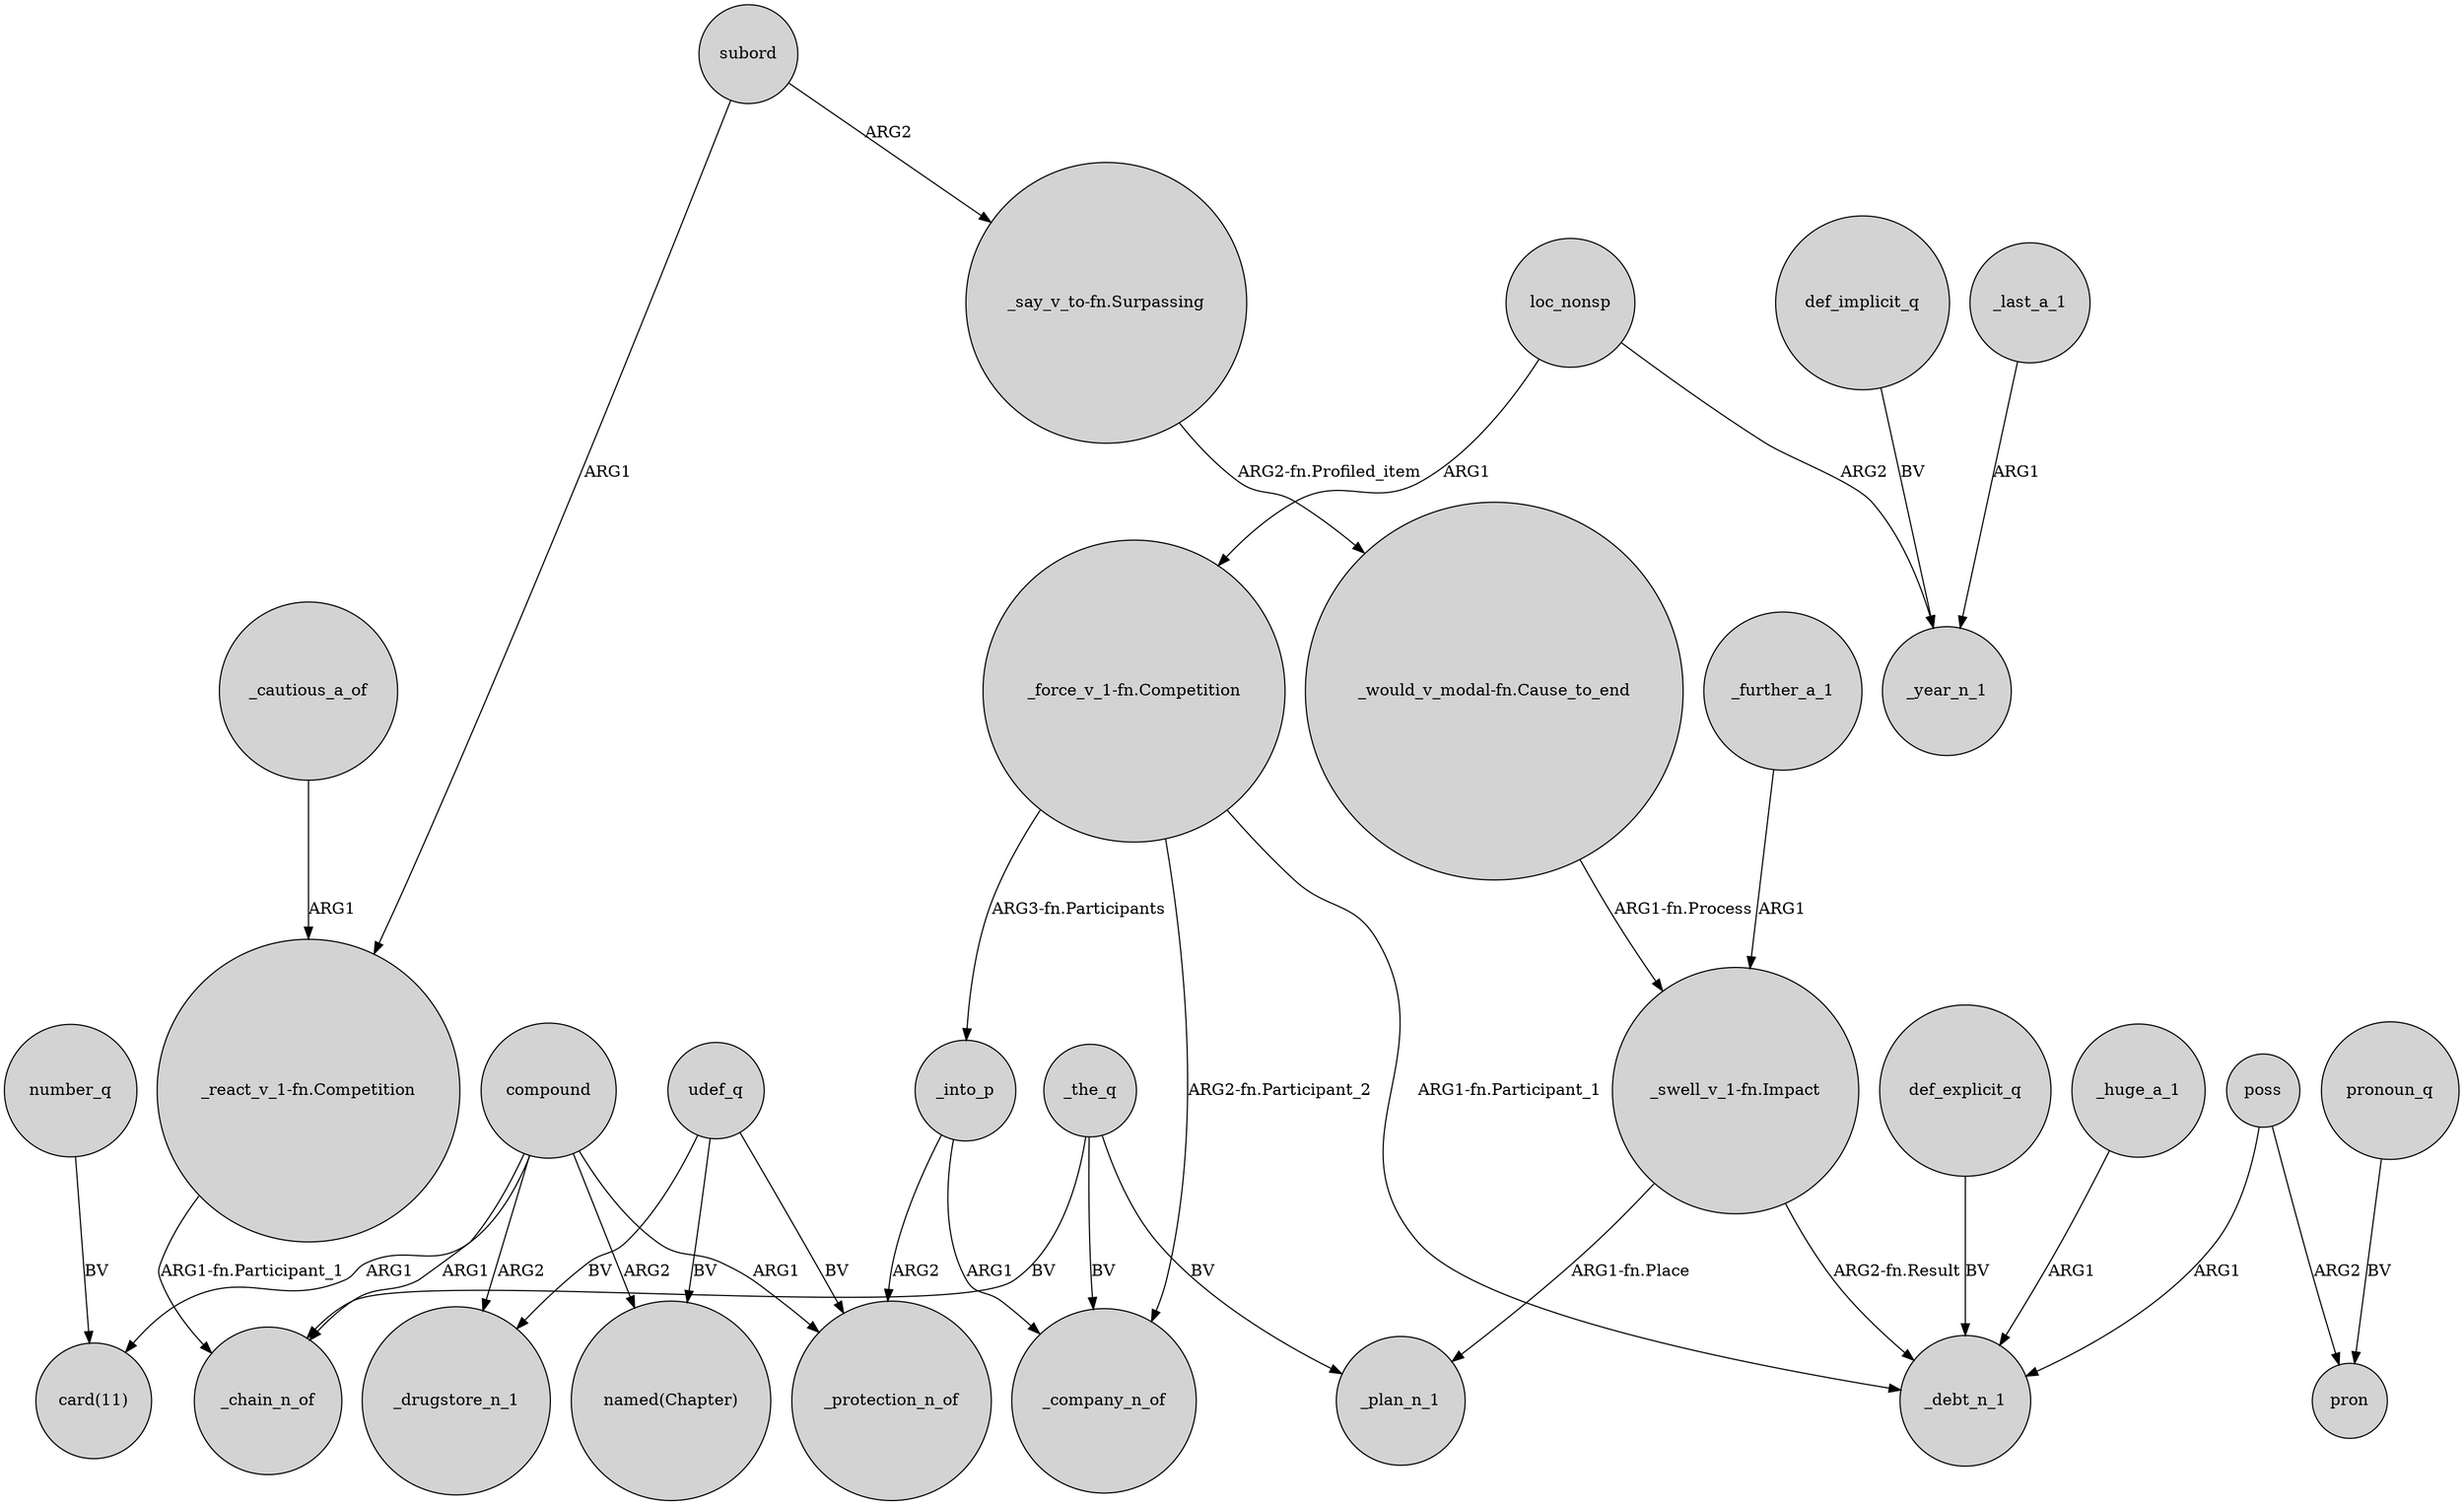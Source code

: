 digraph {
	node [shape=circle style=filled]
	_further_a_1 -> "_swell_v_1-fn.Impact" [label=ARG1]
	compound -> "card(11)" [label=ARG1]
	"_force_v_1-fn.Competition" -> _into_p [label="ARG3-fn.Participants"]
	compound -> _chain_n_of [label=ARG1]
	def_implicit_q -> _year_n_1 [label=BV]
	poss -> _debt_n_1 [label=ARG1]
	_into_p -> _protection_n_of [label=ARG2]
	def_explicit_q -> _debt_n_1 [label=BV]
	_into_p -> _company_n_of [label=ARG1]
	loc_nonsp -> _year_n_1 [label=ARG2]
	compound -> "named(Chapter)" [label=ARG2]
	pronoun_q -> pron [label=BV]
	poss -> pron [label=ARG2]
	udef_q -> _protection_n_of [label=BV]
	subord -> "_say_v_to-fn.Surpassing" [label=ARG2]
	"_say_v_to-fn.Surpassing" -> "_would_v_modal-fn.Cause_to_end" [label="ARG2-fn.Profiled_item"]
	loc_nonsp -> "_force_v_1-fn.Competition" [label=ARG1]
	_last_a_1 -> _year_n_1 [label=ARG1]
	subord -> "_react_v_1-fn.Competition" [label=ARG1]
	_cautious_a_of -> "_react_v_1-fn.Competition" [label=ARG1]
	"_swell_v_1-fn.Impact" -> _debt_n_1 [label="ARG2-fn.Result"]
	"_react_v_1-fn.Competition" -> _chain_n_of [label="ARG1-fn.Participant_1"]
	_the_q -> _chain_n_of [label=BV]
	compound -> _drugstore_n_1 [label=ARG2]
	compound -> _protection_n_of [label=ARG1]
	"_force_v_1-fn.Competition" -> _company_n_of [label="ARG2-fn.Participant_2"]
	udef_q -> "named(Chapter)" [label=BV]
	"_swell_v_1-fn.Impact" -> _plan_n_1 [label="ARG1-fn.Place"]
	udef_q -> _drugstore_n_1 [label=BV]
	_the_q -> _plan_n_1 [label=BV]
	_huge_a_1 -> _debt_n_1 [label=ARG1]
	"_force_v_1-fn.Competition" -> _debt_n_1 [label="ARG1-fn.Participant_1"]
	"_would_v_modal-fn.Cause_to_end" -> "_swell_v_1-fn.Impact" [label="ARG1-fn.Process"]
	number_q -> "card(11)" [label=BV]
	_the_q -> _company_n_of [label=BV]
}
